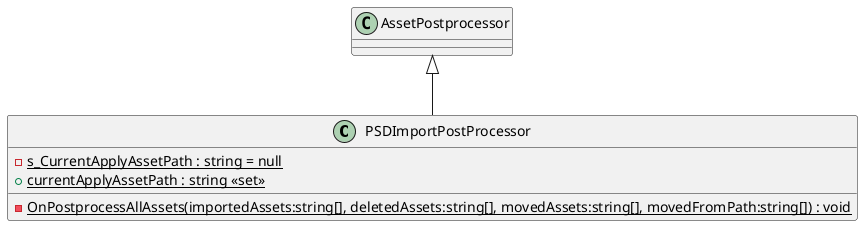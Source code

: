 @startuml
class PSDImportPostProcessor {
    - {static} s_CurrentApplyAssetPath : string = null
    + {static} currentApplyAssetPath : string <<set>>
    {static} - OnPostprocessAllAssets(importedAssets:string[], deletedAssets:string[], movedAssets:string[], movedFromPath:string[]) : void
}
AssetPostprocessor <|-- PSDImportPostProcessor
@enduml
